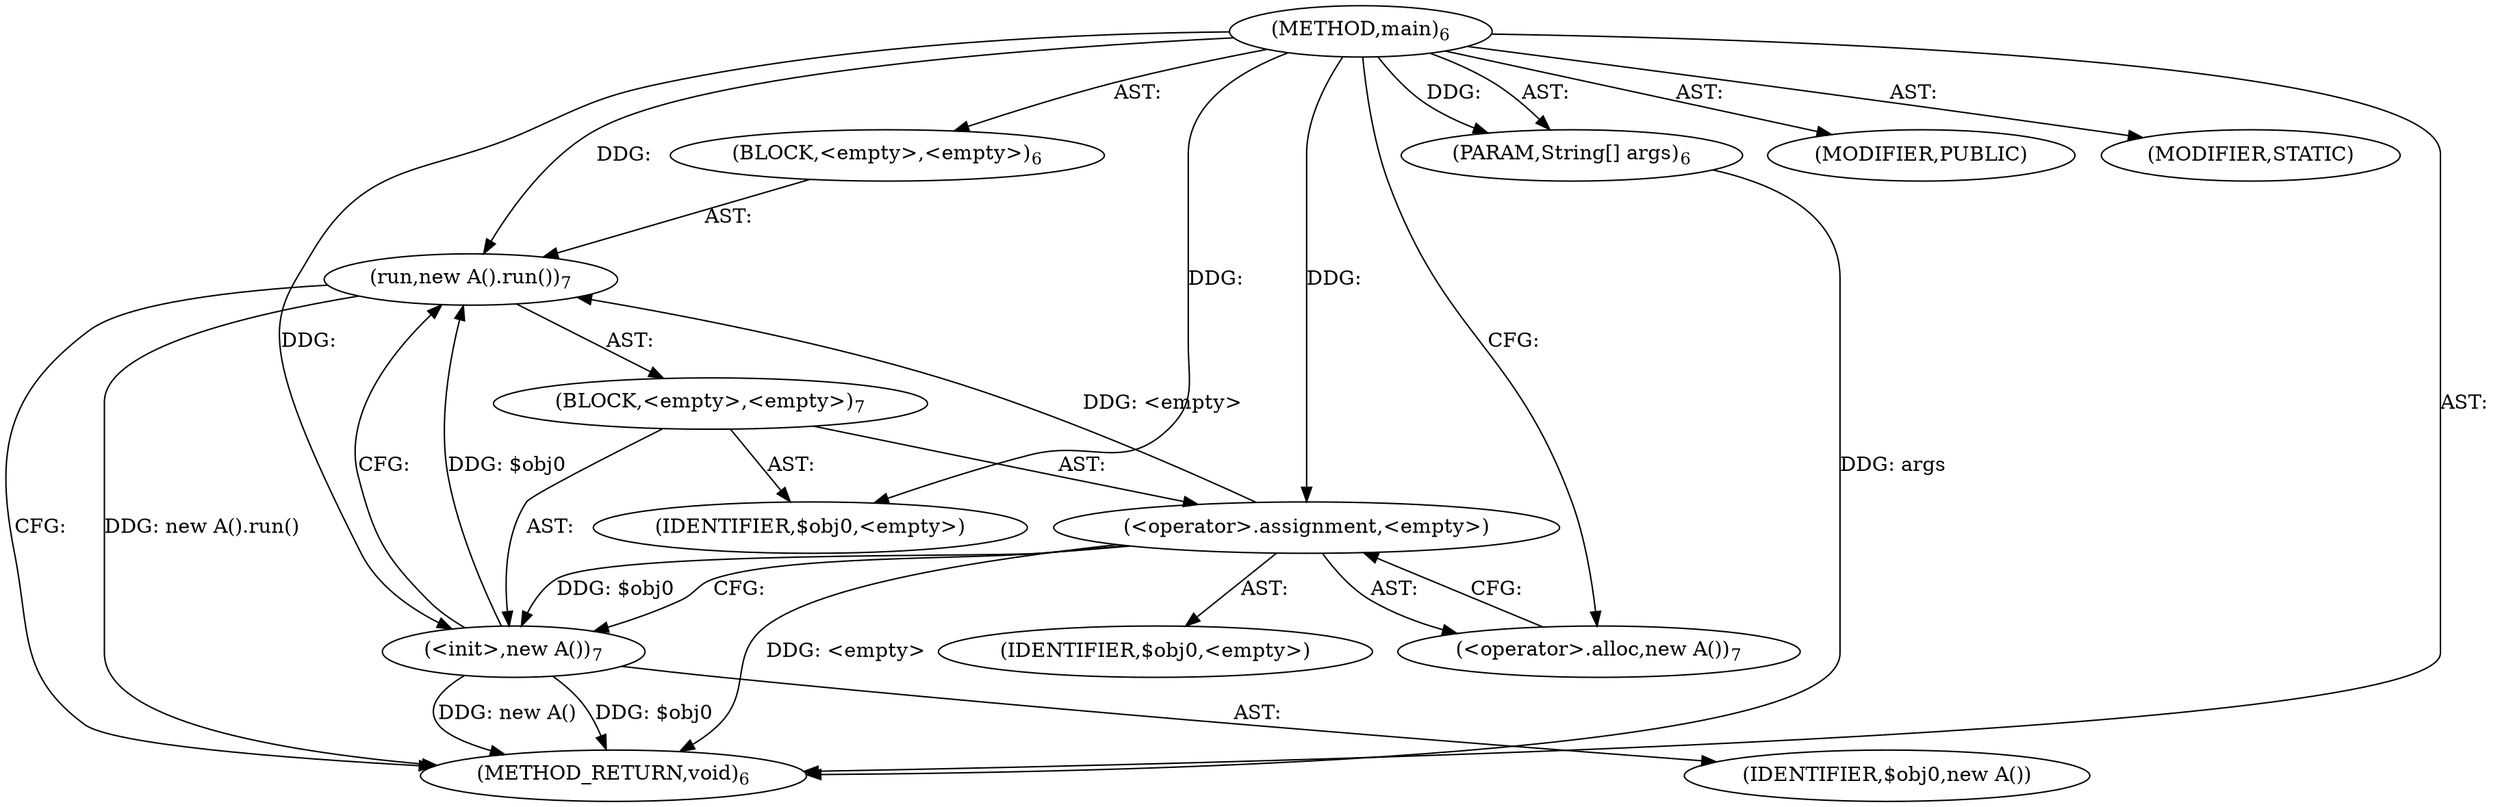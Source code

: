 digraph "main" {  
"24" [label = <(METHOD,main)<SUB>6</SUB>> ]
"25" [label = <(PARAM,String[] args)<SUB>6</SUB>> ]
"26" [label = <(BLOCK,&lt;empty&gt;,&lt;empty&gt;)<SUB>6</SUB>> ]
"27" [label = <(run,new A().run())<SUB>7</SUB>> ]
"28" [label = <(BLOCK,&lt;empty&gt;,&lt;empty&gt;)<SUB>7</SUB>> ]
"29" [label = <(&lt;operator&gt;.assignment,&lt;empty&gt;)> ]
"30" [label = <(IDENTIFIER,$obj0,&lt;empty&gt;)> ]
"31" [label = <(&lt;operator&gt;.alloc,new A())<SUB>7</SUB>> ]
"32" [label = <(&lt;init&gt;,new A())<SUB>7</SUB>> ]
"33" [label = <(IDENTIFIER,$obj0,new A())> ]
"34" [label = <(IDENTIFIER,$obj0,&lt;empty&gt;)> ]
"35" [label = <(MODIFIER,PUBLIC)> ]
"36" [label = <(MODIFIER,STATIC)> ]
"37" [label = <(METHOD_RETURN,void)<SUB>6</SUB>> ]
  "24" -> "25"  [ label = "AST: "] 
  "24" -> "26"  [ label = "AST: "] 
  "24" -> "35"  [ label = "AST: "] 
  "24" -> "36"  [ label = "AST: "] 
  "24" -> "37"  [ label = "AST: "] 
  "26" -> "27"  [ label = "AST: "] 
  "27" -> "28"  [ label = "AST: "] 
  "28" -> "29"  [ label = "AST: "] 
  "28" -> "32"  [ label = "AST: "] 
  "28" -> "34"  [ label = "AST: "] 
  "29" -> "30"  [ label = "AST: "] 
  "29" -> "31"  [ label = "AST: "] 
  "32" -> "33"  [ label = "AST: "] 
  "27" -> "37"  [ label = "CFG: "] 
  "29" -> "32"  [ label = "CFG: "] 
  "32" -> "27"  [ label = "CFG: "] 
  "31" -> "29"  [ label = "CFG: "] 
  "24" -> "31"  [ label = "CFG: "] 
  "25" -> "37"  [ label = "DDG: args"] 
  "29" -> "37"  [ label = "DDG: &lt;empty&gt;"] 
  "32" -> "37"  [ label = "DDG: $obj0"] 
  "32" -> "37"  [ label = "DDG: new A()"] 
  "27" -> "37"  [ label = "DDG: new A().run()"] 
  "24" -> "25"  [ label = "DDG: "] 
  "29" -> "27"  [ label = "DDG: &lt;empty&gt;"] 
  "32" -> "27"  [ label = "DDG: $obj0"] 
  "24" -> "27"  [ label = "DDG: "] 
  "24" -> "29"  [ label = "DDG: "] 
  "24" -> "34"  [ label = "DDG: "] 
  "29" -> "32"  [ label = "DDG: $obj0"] 
  "24" -> "32"  [ label = "DDG: "] 
}
